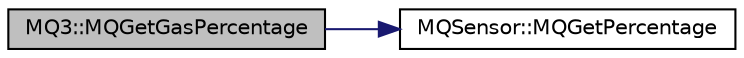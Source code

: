 digraph "MQ3::MQGetGasPercentage"
{
  edge [fontname="Helvetica",fontsize="10",labelfontname="Helvetica",labelfontsize="10"];
  node [fontname="Helvetica",fontsize="10",shape=record];
  rankdir="LR";
  Node1 [label="MQ3::MQGetGasPercentage",height=0.2,width=0.4,color="black", fillcolor="grey75", style="filled", fontcolor="black"];
  Node1 -> Node2 [color="midnightblue",fontsize="10",style="solid"];
  Node2 [label="MQSensor::MQGetPercentage",height=0.2,width=0.4,color="black", fillcolor="white", style="filled",URL="$class_m_q_sensor.html#a92ef594a160b257ca124481a21840a96"];
}
